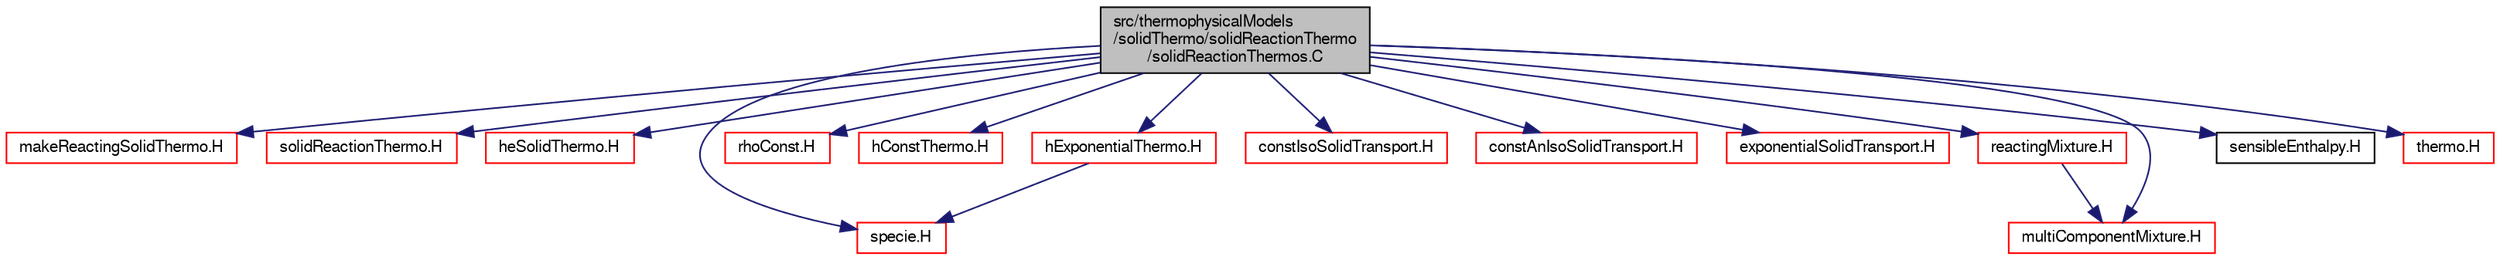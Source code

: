 digraph "src/thermophysicalModels/solidThermo/solidReactionThermo/solidReactionThermos.C"
{
  bgcolor="transparent";
  edge [fontname="FreeSans",fontsize="10",labelfontname="FreeSans",labelfontsize="10"];
  node [fontname="FreeSans",fontsize="10",shape=record];
  Node0 [label="src/thermophysicalModels\l/solidThermo/solidReactionThermo\l/solidReactionThermos.C",height=0.2,width=0.4,color="black", fillcolor="grey75", style="filled", fontcolor="black"];
  Node0 -> Node1 [color="midnightblue",fontsize="10",style="solid",fontname="FreeSans"];
  Node1 [label="makeReactingSolidThermo.H",height=0.2,width=0.4,color="red",URL="$a16358.html",tooltip="Macros for creating reacting solid thermo packages. "];
  Node0 -> Node27 [color="midnightblue",fontsize="10",style="solid",fontname="FreeSans"];
  Node27 [label="solidReactionThermo.H",height=0.2,width=0.4,color="red",URL="$a16364.html"];
  Node0 -> Node312 [color="midnightblue",fontsize="10",style="solid",fontname="FreeSans"];
  Node312 [label="heSolidThermo.H",height=0.2,width=0.4,color="red",URL="$a16373.html"];
  Node0 -> Node315 [color="midnightblue",fontsize="10",style="solid",fontname="FreeSans"];
  Node315 [label="specie.H",height=0.2,width=0.4,color="red",URL="$a16589.html"];
  Node0 -> Node317 [color="midnightblue",fontsize="10",style="solid",fontname="FreeSans"];
  Node317 [label="rhoConst.H",height=0.2,width=0.4,color="red",URL="$a16454.html"];
  Node0 -> Node319 [color="midnightblue",fontsize="10",style="solid",fontname="FreeSans"];
  Node319 [label="hConstThermo.H",height=0.2,width=0.4,color="red",URL="$a16616.html"];
  Node0 -> Node321 [color="midnightblue",fontsize="10",style="solid",fontname="FreeSans"];
  Node321 [label="hExponentialThermo.H",height=0.2,width=0.4,color="red",URL="$a16625.html"];
  Node321 -> Node315 [color="midnightblue",fontsize="10",style="solid",fontname="FreeSans"];
  Node0 -> Node322 [color="midnightblue",fontsize="10",style="solid",fontname="FreeSans"];
  Node322 [label="constIsoSolidTransport.H",height=0.2,width=0.4,color="red",URL="$a16334.html"];
  Node0 -> Node324 [color="midnightblue",fontsize="10",style="solid",fontname="FreeSans"];
  Node324 [label="constAnIsoSolidTransport.H",height=0.2,width=0.4,color="red",URL="$a16325.html"];
  Node0 -> Node326 [color="midnightblue",fontsize="10",style="solid",fontname="FreeSans"];
  Node326 [label="exponentialSolidTransport.H",height=0.2,width=0.4,color="red",URL="$a16343.html"];
  Node0 -> Node328 [color="midnightblue",fontsize="10",style="solid",fontname="FreeSans"];
  Node328 [label="reactingMixture.H",height=0.2,width=0.4,color="red",URL="$a16193.html"];
  Node328 -> Node336 [color="midnightblue",fontsize="10",style="solid",fontname="FreeSans"];
  Node336 [label="multiComponentMixture.H",height=0.2,width=0.4,color="red",URL="$a16187.html"];
  Node0 -> Node336 [color="midnightblue",fontsize="10",style="solid",fontname="FreeSans"];
  Node0 -> Node337 [color="midnightblue",fontsize="10",style="solid",fontname="FreeSans"];
  Node337 [label="sensibleEnthalpy.H",height=0.2,width=0.4,color="black",URL="$a16649.html"];
  Node0 -> Node338 [color="midnightblue",fontsize="10",style="solid",fontname="FreeSans"];
  Node338 [label="thermo.H",height=0.2,width=0.4,color="red",URL="$a16658.html"];
}
